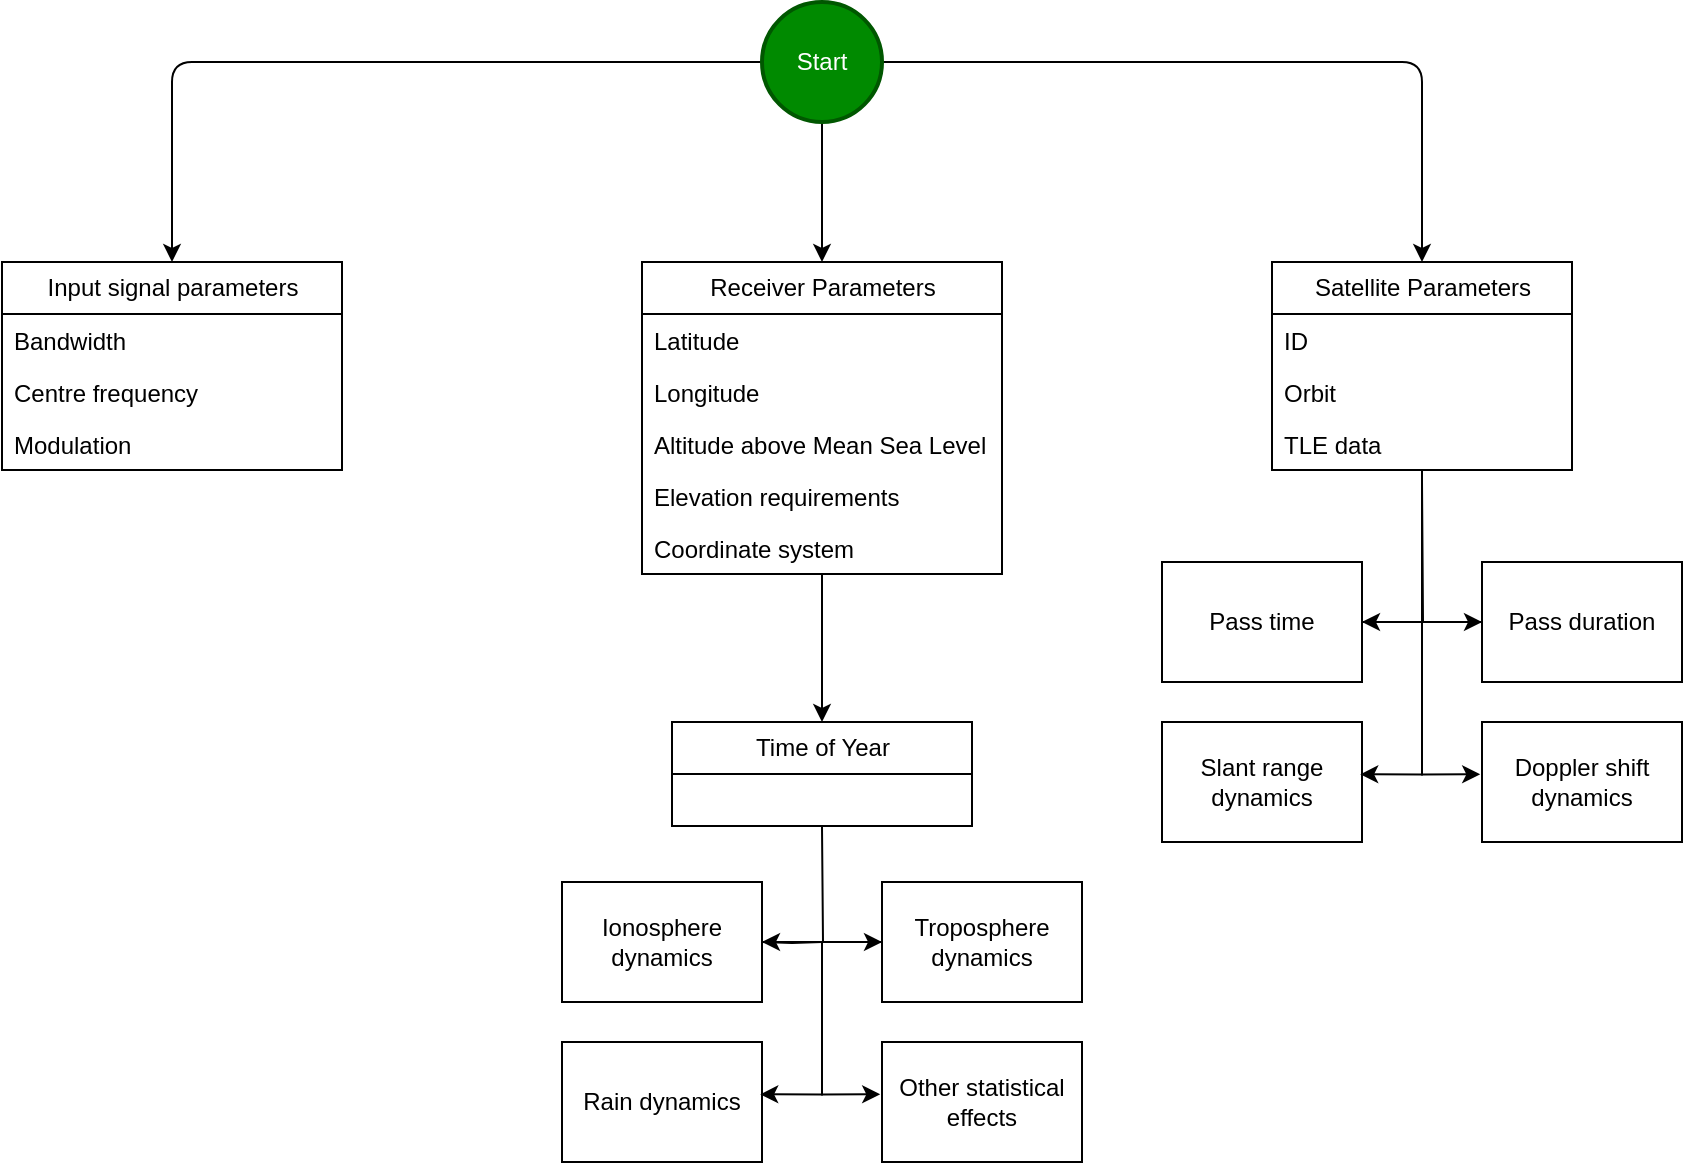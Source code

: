 <mxfile>
    <diagram id="hJ5HTSks19dhXu3uTMSe" name="Page-1">
        <mxGraphModel dx="1124" dy="792" grid="1" gridSize="10" guides="1" tooltips="1" connect="1" arrows="1" fold="1" page="1" pageScale="1" pageWidth="4681" pageHeight="3300" math="0" shadow="0">
            <root>
                <mxCell id="0"/>
                <mxCell id="1" parent="0"/>
                <mxCell id="48" style="edgeStyle=none;html=1;exitX=0.5;exitY=1;exitDx=0;exitDy=0;exitPerimeter=0;entryX=0.5;entryY=0;entryDx=0;entryDy=0;fontFamily=Helvetica;endArrow=classic;endFill=1;" edge="1" parent="1" source="2" target="6">
                    <mxGeometry relative="1" as="geometry">
                        <Array as="points">
                            <mxPoint x="520" y="110"/>
                        </Array>
                    </mxGeometry>
                </mxCell>
                <mxCell id="83" style="edgeStyle=none;html=1;exitX=0;exitY=0.5;exitDx=0;exitDy=0;exitPerimeter=0;entryX=0.5;entryY=0;entryDx=0;entryDy=0;fontFamily=Helvetica;startArrow=none;startFill=0;endArrow=classic;endFill=1;" edge="1" parent="1" source="2" target="67">
                    <mxGeometry relative="1" as="geometry">
                        <Array as="points">
                            <mxPoint x="195" y="50"/>
                        </Array>
                    </mxGeometry>
                </mxCell>
                <mxCell id="84" style="edgeStyle=none;html=1;exitX=1;exitY=0.5;exitDx=0;exitDy=0;exitPerimeter=0;entryX=0.5;entryY=0;entryDx=0;entryDy=0;fontFamily=Helvetica;startArrow=none;startFill=0;endArrow=classic;endFill=1;" edge="1" parent="1" source="2" target="23">
                    <mxGeometry relative="1" as="geometry">
                        <Array as="points">
                            <mxPoint x="820" y="50"/>
                        </Array>
                    </mxGeometry>
                </mxCell>
                <mxCell id="2" value="Start" style="strokeWidth=2;html=1;shape=mxgraph.flowchart.start_2;whiteSpace=wrap;fillColor=#008a00;fontColor=#ffffff;strokeColor=#005700;fontFamily=Helvetica;horizontal=1;labelBackgroundColor=none;labelBorderColor=none;" vertex="1" parent="1">
                    <mxGeometry x="490" y="20" width="60" height="60" as="geometry"/>
                </mxCell>
                <mxCell id="66" style="edgeStyle=none;html=1;entryX=0.5;entryY=0;entryDx=0;entryDy=0;fontFamily=Helvetica;startArrow=none;startFill=0;endArrow=classic;endFill=1;" edge="1" parent="1" source="6" target="52">
                    <mxGeometry relative="1" as="geometry"/>
                </mxCell>
                <mxCell id="6" value="Receiver Parameters" style="swimlane;fontStyle=0;childLayout=stackLayout;horizontal=1;startSize=26;fillColor=none;horizontalStack=0;resizeParent=1;resizeParentMax=0;resizeLast=0;collapsible=1;marginBottom=0;html=1;labelBackgroundColor=none;labelBorderColor=none;fontFamily=Helvetica;" vertex="1" parent="1">
                    <mxGeometry x="430" y="150" width="180" height="156" as="geometry">
                        <mxRectangle x="170" y="50" width="150" height="30" as="alternateBounds"/>
                    </mxGeometry>
                </mxCell>
                <mxCell id="7" value="Latitude" style="text;strokeColor=none;fillColor=none;align=left;verticalAlign=top;spacingLeft=4;spacingRight=4;overflow=hidden;rotatable=0;points=[[0,0.5],[1,0.5]];portConstraint=eastwest;whiteSpace=wrap;html=1;labelBackgroundColor=none;labelBorderColor=none;fontFamily=Helvetica;" vertex="1" parent="6">
                    <mxGeometry y="26" width="180" height="26" as="geometry"/>
                </mxCell>
                <mxCell id="8" value="Longitude" style="text;strokeColor=none;fillColor=none;align=left;verticalAlign=top;spacingLeft=4;spacingRight=4;overflow=hidden;rotatable=0;points=[[0,0.5],[1,0.5]];portConstraint=eastwest;whiteSpace=wrap;html=1;labelBackgroundColor=none;labelBorderColor=none;fontFamily=Helvetica;" vertex="1" parent="6">
                    <mxGeometry y="52" width="180" height="26" as="geometry"/>
                </mxCell>
                <mxCell id="9" value="Altitude above Mean Sea Level" style="text;strokeColor=none;fillColor=none;align=left;verticalAlign=top;spacingLeft=4;spacingRight=4;overflow=hidden;rotatable=0;points=[[0,0.5],[1,0.5]];portConstraint=eastwest;whiteSpace=wrap;html=1;labelBackgroundColor=none;labelBorderColor=none;fontFamily=Helvetica;" vertex="1" parent="6">
                    <mxGeometry y="78" width="180" height="26" as="geometry"/>
                </mxCell>
                <mxCell id="10" value="Elevation requirements" style="text;strokeColor=none;fillColor=none;align=left;verticalAlign=top;spacingLeft=4;spacingRight=4;overflow=hidden;rotatable=0;points=[[0,0.5],[1,0.5]];portConstraint=eastwest;whiteSpace=wrap;html=1;labelBackgroundColor=none;labelBorderColor=none;fontFamily=Helvetica;" vertex="1" parent="6">
                    <mxGeometry y="104" width="180" height="26" as="geometry"/>
                </mxCell>
                <mxCell id="65" value="Coordinate system" style="text;strokeColor=none;fillColor=none;align=left;verticalAlign=top;spacingLeft=4;spacingRight=4;overflow=hidden;rotatable=0;points=[[0,0.5],[1,0.5]];portConstraint=eastwest;whiteSpace=wrap;html=1;labelBackgroundColor=none;labelBorderColor=none;fontFamily=Helvetica;" vertex="1" parent="6">
                    <mxGeometry y="130" width="180" height="26" as="geometry"/>
                </mxCell>
                <mxCell id="23" value="Satellite Parameters" style="swimlane;fontStyle=0;childLayout=stackLayout;horizontal=1;startSize=26;fillColor=none;horizontalStack=0;resizeParent=1;resizeParentMax=0;resizeLast=0;collapsible=1;marginBottom=0;html=1;labelBackgroundColor=none;labelBorderColor=none;fontFamily=Helvetica;" vertex="1" parent="1">
                    <mxGeometry x="745" y="150" width="150" height="104" as="geometry">
                        <mxRectangle x="420" y="100" width="150" height="30" as="alternateBounds"/>
                    </mxGeometry>
                </mxCell>
                <mxCell id="24" value="ID" style="text;strokeColor=none;fillColor=none;align=left;verticalAlign=top;spacingLeft=4;spacingRight=4;overflow=hidden;rotatable=0;points=[[0,0.5],[1,0.5]];portConstraint=eastwest;whiteSpace=wrap;html=1;labelBackgroundColor=none;labelBorderColor=none;fontFamily=Helvetica;" vertex="1" parent="23">
                    <mxGeometry y="26" width="150" height="26" as="geometry"/>
                </mxCell>
                <mxCell id="25" value="Orbit" style="text;strokeColor=none;fillColor=none;align=left;verticalAlign=top;spacingLeft=4;spacingRight=4;overflow=hidden;rotatable=0;points=[[0,0.5],[1,0.5]];portConstraint=eastwest;whiteSpace=wrap;html=1;labelBackgroundColor=none;labelBorderColor=none;fontFamily=Helvetica;" vertex="1" parent="23">
                    <mxGeometry y="52" width="150" height="26" as="geometry"/>
                </mxCell>
                <mxCell id="26" value="TLE data" style="text;strokeColor=none;fillColor=none;align=left;verticalAlign=top;spacingLeft=4;spacingRight=4;overflow=hidden;rotatable=0;points=[[0,0.5],[1,0.5]];portConstraint=eastwest;whiteSpace=wrap;html=1;labelBackgroundColor=none;labelBorderColor=none;fontFamily=Helvetica;" vertex="1" parent="23">
                    <mxGeometry y="78" width="150" height="26" as="geometry"/>
                </mxCell>
                <mxCell id="37" value="" style="edgeStyle=orthogonalEdgeStyle;sourcePerimeterSpacing=0;targetPerimeterSpacing=0;startArrow=none;endArrow=none;rounded=0;targetPortConstraint=eastwest;sourcePortConstraint=northsouth;curved=0;rounded=0;fontFamily=Helvetica;" edge="1" target="39" parent="1">
                    <mxGeometry relative="1" as="geometry">
                        <mxPoint x="820" y="260" as="sourcePoint"/>
                    </mxGeometry>
                </mxCell>
                <mxCell id="38" value="" style="edgeStyle=orthogonalEdgeStyle;sourcePerimeterSpacing=0;targetPerimeterSpacing=0;startArrow=none;endArrow=classic;rounded=0;targetPortConstraint=eastwest;sourcePortConstraint=northsouth;curved=0;rounded=0;fontFamily=Helvetica;exitX=0.5;exitY=1.017;exitDx=0;exitDy=0;exitPerimeter=0;endFill=1;" edge="1" target="40" parent="1" source="26">
                    <mxGeometry relative="1" as="geometry">
                        <mxPoint x="820" y="260" as="sourcePoint"/>
                    </mxGeometry>
                </mxCell>
                <mxCell id="39" value="Pass time" style="whiteSpace=wrap;html=1;align=center;verticalAlign=middle;treeFolding=1;treeMoving=1;labelBackgroundColor=none;labelBorderColor=none;fontFamily=Helvetica;" vertex="1" parent="1">
                    <mxGeometry x="690" y="300" width="100" height="60" as="geometry"/>
                </mxCell>
                <mxCell id="50" value="" style="edgeStyle=none;html=1;fontFamily=Helvetica;endArrow=classic;endFill=1;" edge="1" parent="1" source="40" target="39">
                    <mxGeometry relative="1" as="geometry"/>
                </mxCell>
                <mxCell id="40" value="Pass duration" style="whiteSpace=wrap;html=1;align=center;verticalAlign=middle;treeFolding=1;treeMoving=1;labelBackgroundColor=none;labelBorderColor=none;fontFamily=Helvetica;" vertex="1" parent="1">
                    <mxGeometry x="850" y="300" width="100" height="60" as="geometry"/>
                </mxCell>
                <mxCell id="41" value="Slant range dynamics" style="whiteSpace=wrap;html=1;align=center;verticalAlign=middle;treeFolding=1;treeMoving=1;labelBackgroundColor=none;labelBorderColor=none;fontFamily=Helvetica;" vertex="1" parent="1">
                    <mxGeometry x="690" y="380" width="100" height="60" as="geometry"/>
                </mxCell>
                <mxCell id="42" value="Doppler shift dynamics" style="whiteSpace=wrap;html=1;align=center;verticalAlign=middle;treeFolding=1;treeMoving=1;labelBackgroundColor=none;labelBorderColor=none;fontFamily=Helvetica;" vertex="1" parent="1">
                    <mxGeometry x="850" y="380" width="100" height="60" as="geometry"/>
                </mxCell>
                <mxCell id="44" value="" style="edgeStyle=orthogonalEdgeStyle;sourcePerimeterSpacing=0;targetPerimeterSpacing=0;startArrow=classic;endArrow=none;rounded=0;targetPortConstraint=eastwest;sourcePortConstraint=northsouth;curved=0;rounded=0;fontFamily=Helvetica;startFill=1;exitX=0.991;exitY=0.436;exitDx=0;exitDy=0;exitPerimeter=0;" edge="1" parent="1" source="41">
                    <mxGeometry relative="1" as="geometry">
                        <mxPoint x="810.004" y="400.014" as="sourcePoint"/>
                        <mxPoint x="820.004" y="330.0" as="targetPoint"/>
                        <Array as="points">
                            <mxPoint x="820" y="406"/>
                        </Array>
                    </mxGeometry>
                </mxCell>
                <mxCell id="45" value="" style="edgeStyle=orthogonalEdgeStyle;sourcePerimeterSpacing=0;targetPerimeterSpacing=0;startArrow=classic;endArrow=none;rounded=0;targetPortConstraint=eastwest;sourcePortConstraint=northsouth;curved=0;rounded=0;fontFamily=Helvetica;startFill=1;exitX=-0.009;exitY=0.436;exitDx=0;exitDy=0;exitPerimeter=0;" edge="1" parent="1" source="42">
                    <mxGeometry relative="1" as="geometry">
                        <mxPoint x="830" y="400.014" as="sourcePoint"/>
                        <mxPoint x="820" y="330.0" as="targetPoint"/>
                        <Array as="points">
                            <mxPoint x="820" y="406"/>
                        </Array>
                    </mxGeometry>
                </mxCell>
                <mxCell id="52" value="Time of Year" style="swimlane;fontStyle=0;childLayout=stackLayout;horizontal=1;startSize=26;fillColor=none;horizontalStack=0;resizeParent=1;resizeParentMax=0;resizeLast=0;collapsible=1;marginBottom=0;html=1;labelBackgroundColor=none;labelBorderColor=none;fontFamily=Helvetica;" vertex="1" parent="1">
                    <mxGeometry x="445" y="380" width="150" height="52" as="geometry">
                        <mxRectangle x="420" y="100" width="150" height="30" as="alternateBounds"/>
                    </mxGeometry>
                </mxCell>
                <mxCell id="56" value="" style="edgeStyle=orthogonalEdgeStyle;sourcePerimeterSpacing=0;targetPerimeterSpacing=0;startArrow=none;endArrow=none;rounded=0;targetPortConstraint=eastwest;sourcePortConstraint=northsouth;curved=0;rounded=0;fontFamily=Helvetica;" edge="1" parent="1" target="58">
                    <mxGeometry relative="1" as="geometry">
                        <mxPoint x="520" y="490" as="sourcePoint"/>
                    </mxGeometry>
                </mxCell>
                <mxCell id="57" value="" style="edgeStyle=orthogonalEdgeStyle;sourcePerimeterSpacing=0;targetPerimeterSpacing=0;startArrow=none;endArrow=classic;rounded=0;targetPortConstraint=eastwest;sourcePortConstraint=northsouth;curved=0;rounded=0;fontFamily=Helvetica;exitX=0.5;exitY=1.017;exitDx=0;exitDy=0;exitPerimeter=0;endFill=1;" edge="1" parent="1" target="60">
                    <mxGeometry relative="1" as="geometry">
                        <mxPoint x="520" y="432.442" as="sourcePoint"/>
                    </mxGeometry>
                </mxCell>
                <mxCell id="58" value="Ionosphere dynamics" style="whiteSpace=wrap;html=1;align=center;verticalAlign=middle;treeFolding=1;treeMoving=1;labelBackgroundColor=none;labelBorderColor=none;fontFamily=Helvetica;" vertex="1" parent="1">
                    <mxGeometry x="390" y="460" width="100" height="60" as="geometry"/>
                </mxCell>
                <mxCell id="59" value="" style="edgeStyle=none;html=1;fontFamily=Helvetica;endArrow=classic;endFill=1;" edge="1" parent="1" source="60" target="58">
                    <mxGeometry relative="1" as="geometry"/>
                </mxCell>
                <mxCell id="60" value="Troposphere dynamics" style="whiteSpace=wrap;html=1;align=center;verticalAlign=middle;treeFolding=1;treeMoving=1;labelBackgroundColor=none;labelBorderColor=none;fontFamily=Helvetica;" vertex="1" parent="1">
                    <mxGeometry x="550" y="460" width="100" height="60" as="geometry"/>
                </mxCell>
                <mxCell id="61" value="Rain dynamics" style="whiteSpace=wrap;html=1;align=center;verticalAlign=middle;treeFolding=1;treeMoving=1;labelBackgroundColor=none;labelBorderColor=none;fontFamily=Helvetica;" vertex="1" parent="1">
                    <mxGeometry x="390" y="540" width="100" height="60" as="geometry"/>
                </mxCell>
                <mxCell id="62" value="Other statistical effects" style="whiteSpace=wrap;html=1;align=center;verticalAlign=middle;treeFolding=1;treeMoving=1;labelBackgroundColor=none;labelBorderColor=none;fontFamily=Helvetica;" vertex="1" parent="1">
                    <mxGeometry x="550" y="540" width="100" height="60" as="geometry"/>
                </mxCell>
                <mxCell id="63" value="" style="edgeStyle=orthogonalEdgeStyle;sourcePerimeterSpacing=0;targetPerimeterSpacing=0;startArrow=classic;endArrow=none;rounded=0;targetPortConstraint=eastwest;sourcePortConstraint=northsouth;curved=0;rounded=0;fontFamily=Helvetica;startFill=1;exitX=0.991;exitY=0.436;exitDx=0;exitDy=0;exitPerimeter=0;" edge="1" parent="1" source="61">
                    <mxGeometry relative="1" as="geometry">
                        <mxPoint x="510.004" y="560.014" as="sourcePoint"/>
                        <mxPoint x="520.004" y="490" as="targetPoint"/>
                        <Array as="points">
                            <mxPoint x="520" y="566"/>
                        </Array>
                    </mxGeometry>
                </mxCell>
                <mxCell id="64" value="" style="edgeStyle=orthogonalEdgeStyle;sourcePerimeterSpacing=0;targetPerimeterSpacing=0;startArrow=classic;endArrow=none;rounded=0;targetPortConstraint=eastwest;sourcePortConstraint=northsouth;curved=0;rounded=0;fontFamily=Helvetica;startFill=1;exitX=-0.009;exitY=0.436;exitDx=0;exitDy=0;exitPerimeter=0;" edge="1" parent="1" source="62">
                    <mxGeometry relative="1" as="geometry">
                        <mxPoint x="530" y="560.014" as="sourcePoint"/>
                        <mxPoint x="520" y="490" as="targetPoint"/>
                        <Array as="points">
                            <mxPoint x="520" y="566"/>
                        </Array>
                    </mxGeometry>
                </mxCell>
                <mxCell id="67" value="Input signal parameters" style="swimlane;fontStyle=0;childLayout=stackLayout;horizontal=1;startSize=26;fillColor=none;horizontalStack=0;resizeParent=1;resizeParentMax=0;resizeLast=0;collapsible=1;marginBottom=0;html=1;labelBackgroundColor=none;labelBorderColor=none;fontFamily=Helvetica;" vertex="1" parent="1">
                    <mxGeometry x="110" y="150" width="170" height="104" as="geometry">
                        <mxRectangle x="420" y="100" width="150" height="30" as="alternateBounds"/>
                    </mxGeometry>
                </mxCell>
                <mxCell id="68" value="Bandwidth" style="text;strokeColor=none;fillColor=none;align=left;verticalAlign=top;spacingLeft=4;spacingRight=4;overflow=hidden;rotatable=0;points=[[0,0.5],[1,0.5]];portConstraint=eastwest;whiteSpace=wrap;html=1;labelBackgroundColor=none;labelBorderColor=none;fontFamily=Helvetica;" vertex="1" parent="67">
                    <mxGeometry y="26" width="170" height="26" as="geometry"/>
                </mxCell>
                <mxCell id="69" value="Centre frequency" style="text;strokeColor=none;fillColor=none;align=left;verticalAlign=top;spacingLeft=4;spacingRight=4;overflow=hidden;rotatable=0;points=[[0,0.5],[1,0.5]];portConstraint=eastwest;whiteSpace=wrap;html=1;labelBackgroundColor=none;labelBorderColor=none;fontFamily=Helvetica;" vertex="1" parent="67">
                    <mxGeometry y="52" width="170" height="26" as="geometry"/>
                </mxCell>
                <mxCell id="70" value="Modulation" style="text;strokeColor=none;fillColor=none;align=left;verticalAlign=top;spacingLeft=4;spacingRight=4;overflow=hidden;rotatable=0;points=[[0,0.5],[1,0.5]];portConstraint=eastwest;whiteSpace=wrap;html=1;labelBackgroundColor=none;labelBorderColor=none;fontFamily=Helvetica;" vertex="1" parent="67">
                    <mxGeometry y="78" width="170" height="26" as="geometry"/>
                </mxCell>
            </root>
        </mxGraphModel>
    </diagram>
</mxfile>